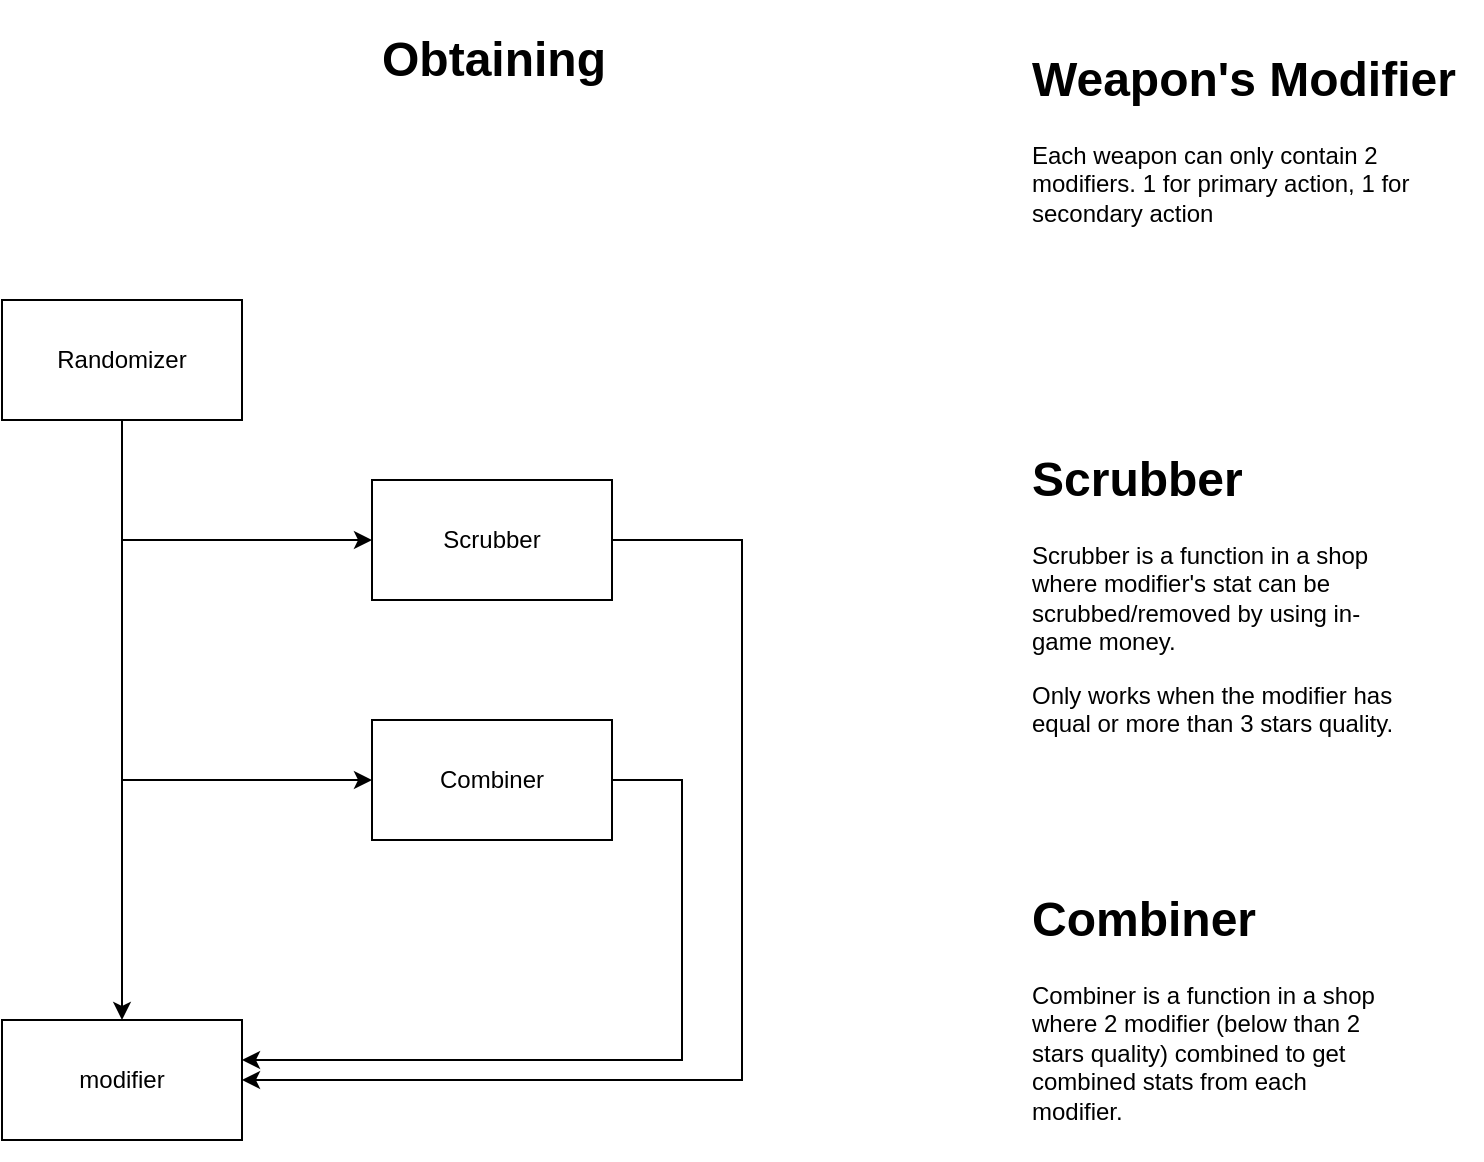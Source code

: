<mxfile>
    <diagram id="XOzNA5_VN84hYxke10qu" name="Page-1">
        <mxGraphModel dx="908" dy="749" grid="1" gridSize="10" guides="1" tooltips="1" connect="1" arrows="1" fold="1" page="1" pageScale="1" pageWidth="850" pageHeight="1100" math="0" shadow="0">
            <root>
                <mxCell id="0"/>
                <mxCell id="1" parent="0"/>
                <mxCell id="2" value="&lt;h1&gt;Obtaining&lt;/h1&gt;" style="text;html=1;strokeColor=none;fillColor=none;spacing=5;spacingTop=-20;whiteSpace=wrap;overflow=hidden;rounded=0;" vertex="1" parent="1">
                    <mxGeometry x="235" y="50" width="120" height="120" as="geometry"/>
                </mxCell>
                <mxCell id="3" value="Randomizer" style="rounded=0;whiteSpace=wrap;html=1;" vertex="1" parent="1">
                    <mxGeometry x="50" y="190" width="120" height="60" as="geometry"/>
                </mxCell>
                <mxCell id="5" value="Scrubber" style="rounded=0;whiteSpace=wrap;html=1;" vertex="1" parent="1">
                    <mxGeometry x="235" y="280" width="120" height="60" as="geometry"/>
                </mxCell>
                <mxCell id="6" value="Combiner" style="rounded=0;whiteSpace=wrap;html=1;" vertex="1" parent="1">
                    <mxGeometry x="235" y="400" width="120" height="60" as="geometry"/>
                </mxCell>
                <mxCell id="7" value="modifier" style="rounded=0;whiteSpace=wrap;html=1;" vertex="1" parent="1">
                    <mxGeometry x="50" y="550" width="120" height="60" as="geometry"/>
                </mxCell>
                <mxCell id="9" value="" style="endArrow=classic;html=1;exitX=0.5;exitY=1;exitDx=0;exitDy=0;entryX=0.5;entryY=0;entryDx=0;entryDy=0;edgeStyle=orthogonalEdgeStyle;rounded=0;" edge="1" parent="1" source="3" target="7">
                    <mxGeometry width="50" height="50" relative="1" as="geometry">
                        <mxPoint x="310" y="360" as="sourcePoint"/>
                        <mxPoint x="360" y="310" as="targetPoint"/>
                    </mxGeometry>
                </mxCell>
                <mxCell id="11" value="" style="endArrow=classic;html=1;exitX=0.5;exitY=1;exitDx=0;exitDy=0;entryX=0;entryY=0.5;entryDx=0;entryDy=0;edgeStyle=orthogonalEdgeStyle;rounded=0;" edge="1" parent="1" source="3" target="5">
                    <mxGeometry width="50" height="50" relative="1" as="geometry">
                        <mxPoint x="120" y="260" as="sourcePoint"/>
                        <mxPoint x="120" y="560" as="targetPoint"/>
                    </mxGeometry>
                </mxCell>
                <mxCell id="12" value="" style="endArrow=classic;html=1;entryX=0;entryY=0.5;entryDx=0;entryDy=0;edgeStyle=orthogonalEdgeStyle;rounded=0;exitX=0.5;exitY=1;exitDx=0;exitDy=0;" edge="1" parent="1" source="3" target="6">
                    <mxGeometry width="50" height="50" relative="1" as="geometry">
                        <mxPoint x="110" y="420" as="sourcePoint"/>
                        <mxPoint x="245" y="320" as="targetPoint"/>
                    </mxGeometry>
                </mxCell>
                <mxCell id="13" value="" style="endArrow=classic;html=1;entryX=1;entryY=0.5;entryDx=0;entryDy=0;edgeStyle=orthogonalEdgeStyle;rounded=0;exitX=1;exitY=0.5;exitDx=0;exitDy=0;" edge="1" parent="1" source="5" target="7">
                    <mxGeometry width="50" height="50" relative="1" as="geometry">
                        <mxPoint x="120" y="260" as="sourcePoint"/>
                        <mxPoint x="245" y="440" as="targetPoint"/>
                        <Array as="points">
                            <mxPoint x="420" y="310"/>
                            <mxPoint x="420" y="580"/>
                        </Array>
                    </mxGeometry>
                </mxCell>
                <mxCell id="14" value="" style="endArrow=classic;html=1;edgeStyle=orthogonalEdgeStyle;rounded=0;exitX=1;exitY=0.5;exitDx=0;exitDy=0;" edge="1" parent="1" source="6">
                    <mxGeometry width="50" height="50" relative="1" as="geometry">
                        <mxPoint x="365" y="320" as="sourcePoint"/>
                        <mxPoint x="170" y="570" as="targetPoint"/>
                        <Array as="points">
                            <mxPoint x="390" y="430"/>
                            <mxPoint x="390" y="570"/>
                            <mxPoint x="170" y="570"/>
                        </Array>
                    </mxGeometry>
                </mxCell>
                <mxCell id="15" value="&lt;h1&gt;Scrubber&lt;/h1&gt;&lt;p&gt;Scrubber is a function in a shop where modifier's stat can be scrubbed/removed by using in-game money.&lt;/p&gt;&lt;p&gt;Only works when the modifier has equal or more than 3 stars quality.&lt;/p&gt;" style="text;html=1;strokeColor=none;fillColor=none;spacing=5;spacingTop=-20;whiteSpace=wrap;overflow=hidden;rounded=0;" vertex="1" parent="1">
                    <mxGeometry x="560" y="260" width="190" height="160" as="geometry"/>
                </mxCell>
                <mxCell id="16" value="&lt;h1&gt;Combiner&lt;/h1&gt;&lt;div&gt;Combiner is a function in a shop where 2 modifier (below than 2 stars quality) combined to get combined stats from each modifier.&lt;/div&gt;" style="text;html=1;strokeColor=none;fillColor=none;spacing=5;spacingTop=-20;whiteSpace=wrap;overflow=hidden;rounded=0;" vertex="1" parent="1">
                    <mxGeometry x="560" y="480" width="190" height="140" as="geometry"/>
                </mxCell>
                <mxCell id="17" value="&lt;h1&gt;Weapon's Modifier&lt;/h1&gt;&lt;div&gt;Each weapon can only contain 2 modifiers. 1 for primary action, 1 for secondary action&lt;/div&gt;" style="text;html=1;strokeColor=none;fillColor=none;spacing=5;spacingTop=-20;whiteSpace=wrap;overflow=hidden;rounded=0;" vertex="1" parent="1">
                    <mxGeometry x="560" y="60" width="230" height="160" as="geometry"/>
                </mxCell>
            </root>
        </mxGraphModel>
    </diagram>
</mxfile>